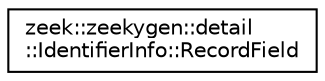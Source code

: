 digraph "Graphical Class Hierarchy"
{
 // LATEX_PDF_SIZE
  edge [fontname="Helvetica",fontsize="10",labelfontname="Helvetica",labelfontsize="10"];
  node [fontname="Helvetica",fontsize="10",shape=record];
  rankdir="LR";
  Node0 [label="zeek::zeekygen::detail\l::IdentifierInfo::RecordField",height=0.2,width=0.4,color="black", fillcolor="white", style="filled",URL="$d5/de2/structzeek_1_1zeekygen_1_1detail_1_1IdentifierInfo_1_1RecordField.html",tooltip=" "];
}

